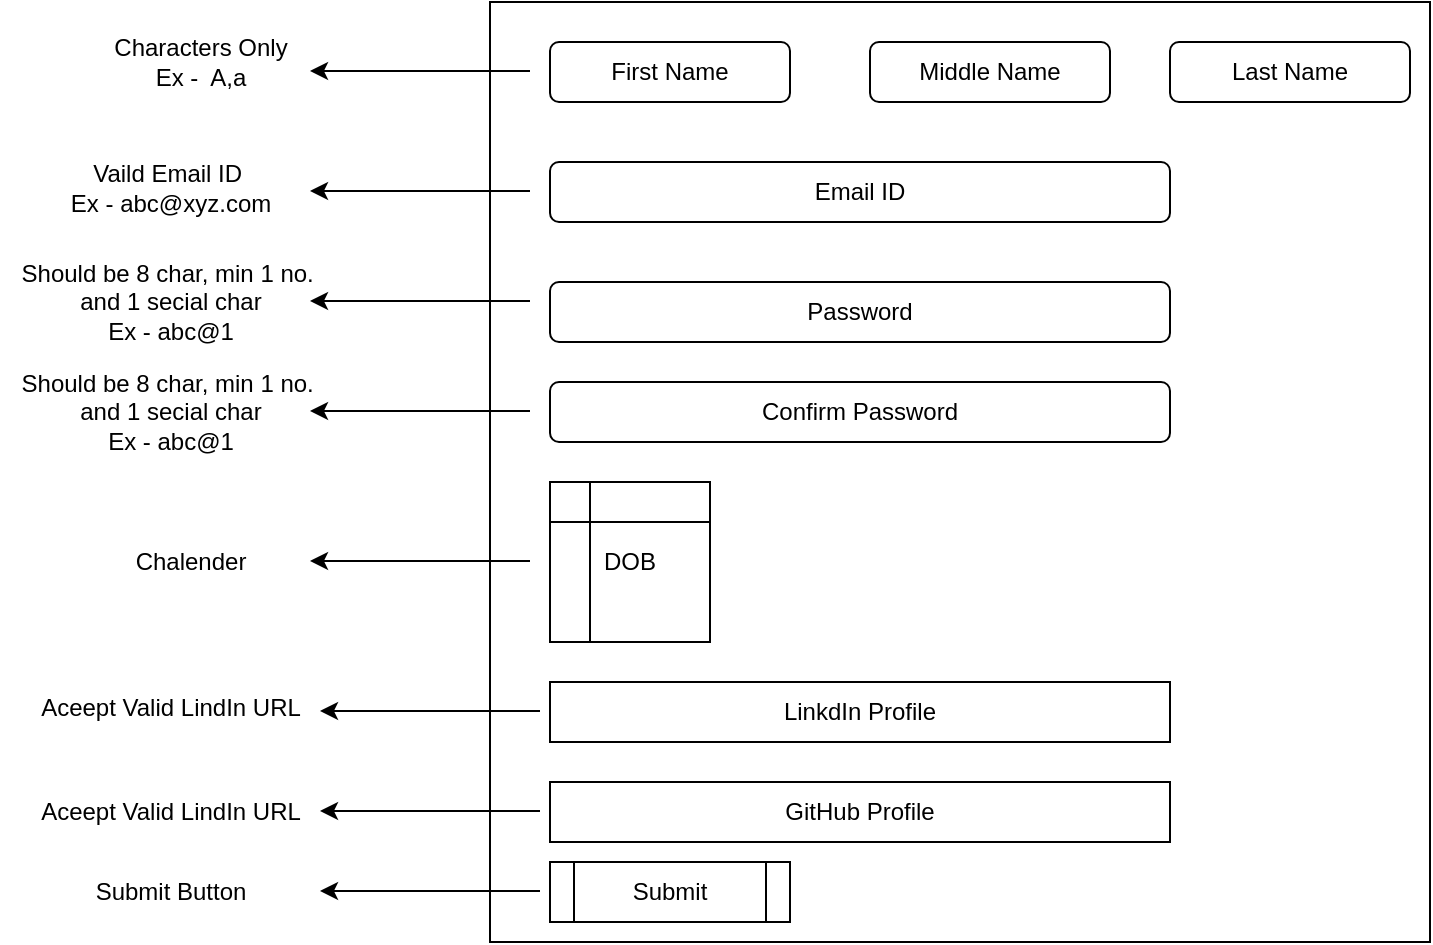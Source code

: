 <mxfile version="21.3.7" type="device">
  <diagram name="Page-1" id="vID8HpEUAzMCHLYcZwtL">
    <mxGraphModel dx="1954" dy="516" grid="1" gridSize="10" guides="1" tooltips="1" connect="1" arrows="1" fold="1" page="1" pageScale="1" pageWidth="850" pageHeight="1100" math="0" shadow="0">
      <root>
        <mxCell id="0" />
        <mxCell id="1" parent="0" />
        <mxCell id="_hkP8uUhUcBYJj01rjYP-1" value="" style="whiteSpace=wrap;html=1;aspect=fixed;" vertex="1" parent="1">
          <mxGeometry x="190" y="70" width="470" height="470" as="geometry" />
        </mxCell>
        <mxCell id="_hkP8uUhUcBYJj01rjYP-2" value="First Name" style="rounded=1;whiteSpace=wrap;html=1;" vertex="1" parent="1">
          <mxGeometry x="220" y="90" width="120" height="30" as="geometry" />
        </mxCell>
        <mxCell id="_hkP8uUhUcBYJj01rjYP-3" value="Middle Name" style="rounded=1;whiteSpace=wrap;html=1;" vertex="1" parent="1">
          <mxGeometry x="380" y="90" width="120" height="30" as="geometry" />
        </mxCell>
        <mxCell id="_hkP8uUhUcBYJj01rjYP-4" value="Last Name" style="rounded=1;whiteSpace=wrap;html=1;" vertex="1" parent="1">
          <mxGeometry x="530" y="90" width="120" height="30" as="geometry" />
        </mxCell>
        <mxCell id="_hkP8uUhUcBYJj01rjYP-5" value="Email ID" style="rounded=1;whiteSpace=wrap;html=1;" vertex="1" parent="1">
          <mxGeometry x="220" y="150" width="310" height="30" as="geometry" />
        </mxCell>
        <mxCell id="_hkP8uUhUcBYJj01rjYP-6" value="Password" style="rounded=1;whiteSpace=wrap;html=1;" vertex="1" parent="1">
          <mxGeometry x="220" y="210" width="310" height="30" as="geometry" />
        </mxCell>
        <mxCell id="_hkP8uUhUcBYJj01rjYP-7" value="Confirm Password" style="rounded=1;whiteSpace=wrap;html=1;" vertex="1" parent="1">
          <mxGeometry x="220" y="260" width="310" height="30" as="geometry" />
        </mxCell>
        <mxCell id="_hkP8uUhUcBYJj01rjYP-8" value="DOB" style="shape=internalStorage;whiteSpace=wrap;html=1;backgroundOutline=1;" vertex="1" parent="1">
          <mxGeometry x="220" y="310" width="80" height="80" as="geometry" />
        </mxCell>
        <mxCell id="_hkP8uUhUcBYJj01rjYP-9" value="LinkdIn Profile" style="rounded=0;whiteSpace=wrap;html=1;" vertex="1" parent="1">
          <mxGeometry x="220" y="410" width="310" height="30" as="geometry" />
        </mxCell>
        <mxCell id="_hkP8uUhUcBYJj01rjYP-10" value="GitHub Profile" style="rounded=0;whiteSpace=wrap;html=1;" vertex="1" parent="1">
          <mxGeometry x="220" y="460" width="310" height="30" as="geometry" />
        </mxCell>
        <mxCell id="_hkP8uUhUcBYJj01rjYP-11" value="Submit" style="shape=process;whiteSpace=wrap;html=1;backgroundOutline=1;" vertex="1" parent="1">
          <mxGeometry x="220" y="500" width="120" height="30" as="geometry" />
        </mxCell>
        <mxCell id="_hkP8uUhUcBYJj01rjYP-14" value="" style="edgeStyle=orthogonalEdgeStyle;rounded=0;orthogonalLoop=1;jettySize=auto;html=1;" edge="1" parent="1">
          <mxGeometry relative="1" as="geometry">
            <mxPoint x="110" y="104.5" as="sourcePoint" />
            <mxPoint x="100" y="104.5" as="targetPoint" />
            <Array as="points">
              <mxPoint x="210" y="105" />
              <mxPoint x="210" y="105" />
            </Array>
          </mxGeometry>
        </mxCell>
        <mxCell id="_hkP8uUhUcBYJj01rjYP-13" value="Characters Only&lt;br&gt;Ex -&amp;nbsp; A,a" style="text;html=1;align=center;verticalAlign=middle;resizable=0;points=[];autosize=1;strokeColor=none;fillColor=none;" vertex="1" parent="1">
          <mxGeometry x="-10" y="80" width="110" height="40" as="geometry" />
        </mxCell>
        <mxCell id="_hkP8uUhUcBYJj01rjYP-15" value="" style="edgeStyle=orthogonalEdgeStyle;rounded=0;orthogonalLoop=1;jettySize=auto;html=1;" edge="1" parent="1">
          <mxGeometry relative="1" as="geometry">
            <mxPoint x="110" y="164.5" as="sourcePoint" />
            <mxPoint x="100" y="164.5" as="targetPoint" />
            <Array as="points">
              <mxPoint x="210" y="165" />
              <mxPoint x="210" y="165" />
            </Array>
          </mxGeometry>
        </mxCell>
        <mxCell id="_hkP8uUhUcBYJj01rjYP-16" value="Vaild Email ID&amp;nbsp;&lt;br&gt;Ex - abc@xyz.com" style="text;html=1;align=center;verticalAlign=middle;resizable=0;points=[];autosize=1;strokeColor=none;fillColor=none;" vertex="1" parent="1">
          <mxGeometry x="-30" y="143" width="120" height="40" as="geometry" />
        </mxCell>
        <mxCell id="_hkP8uUhUcBYJj01rjYP-17" value="Should be 8 char, min 1 no.&amp;nbsp;&lt;br&gt;and 1 secial char&lt;br&gt;Ex - abc@1" style="text;html=1;align=center;verticalAlign=middle;resizable=0;points=[];autosize=1;strokeColor=none;fillColor=none;" vertex="1" parent="1">
          <mxGeometry x="-55" y="190" width="170" height="60" as="geometry" />
        </mxCell>
        <mxCell id="_hkP8uUhUcBYJj01rjYP-18" value="" style="edgeStyle=orthogonalEdgeStyle;rounded=0;orthogonalLoop=1;jettySize=auto;html=1;" edge="1" parent="1">
          <mxGeometry relative="1" as="geometry">
            <mxPoint x="110" y="219.5" as="sourcePoint" />
            <mxPoint x="100" y="219.5" as="targetPoint" />
            <Array as="points">
              <mxPoint x="210" y="220" />
              <mxPoint x="210" y="220" />
            </Array>
          </mxGeometry>
        </mxCell>
        <mxCell id="_hkP8uUhUcBYJj01rjYP-19" value="" style="edgeStyle=orthogonalEdgeStyle;rounded=0;orthogonalLoop=1;jettySize=auto;html=1;" edge="1" parent="1">
          <mxGeometry relative="1" as="geometry">
            <mxPoint x="110" y="274.5" as="sourcePoint" />
            <mxPoint x="100" y="274.5" as="targetPoint" />
            <Array as="points">
              <mxPoint x="210" y="275" />
              <mxPoint x="210" y="275" />
            </Array>
          </mxGeometry>
        </mxCell>
        <mxCell id="_hkP8uUhUcBYJj01rjYP-21" value="Should be 8 char, min 1 no.&amp;nbsp;&lt;br&gt;and 1 secial char&lt;br&gt;Ex - abc@1" style="text;html=1;align=center;verticalAlign=middle;resizable=0;points=[];autosize=1;strokeColor=none;fillColor=none;" vertex="1" parent="1">
          <mxGeometry x="-55" y="245" width="170" height="60" as="geometry" />
        </mxCell>
        <mxCell id="_hkP8uUhUcBYJj01rjYP-22" value="Chalender" style="text;html=1;align=center;verticalAlign=middle;resizable=0;points=[];autosize=1;strokeColor=none;fillColor=none;" vertex="1" parent="1">
          <mxGeometry y="335" width="80" height="30" as="geometry" />
        </mxCell>
        <mxCell id="_hkP8uUhUcBYJj01rjYP-23" value="Aceept Valid LindIn URL" style="text;html=1;align=center;verticalAlign=middle;resizable=0;points=[];autosize=1;strokeColor=none;fillColor=none;" vertex="1" parent="1">
          <mxGeometry x="-45" y="408" width="150" height="30" as="geometry" />
        </mxCell>
        <mxCell id="_hkP8uUhUcBYJj01rjYP-24" value="" style="edgeStyle=orthogonalEdgeStyle;rounded=0;orthogonalLoop=1;jettySize=auto;html=1;" edge="1" parent="1">
          <mxGeometry relative="1" as="geometry">
            <mxPoint x="110" y="349.5" as="sourcePoint" />
            <mxPoint x="100" y="349.5" as="targetPoint" />
            <Array as="points">
              <mxPoint x="210" y="350" />
              <mxPoint x="210" y="350" />
            </Array>
          </mxGeometry>
        </mxCell>
        <mxCell id="_hkP8uUhUcBYJj01rjYP-25" value="" style="edgeStyle=orthogonalEdgeStyle;rounded=0;orthogonalLoop=1;jettySize=auto;html=1;" edge="1" parent="1">
          <mxGeometry relative="1" as="geometry">
            <mxPoint x="115" y="424.5" as="sourcePoint" />
            <mxPoint x="105" y="424.5" as="targetPoint" />
            <Array as="points">
              <mxPoint x="215" y="425" />
              <mxPoint x="215" y="425" />
            </Array>
          </mxGeometry>
        </mxCell>
        <mxCell id="_hkP8uUhUcBYJj01rjYP-27" value="Aceept Valid LindIn URL" style="text;html=1;align=center;verticalAlign=middle;resizable=0;points=[];autosize=1;strokeColor=none;fillColor=none;" vertex="1" parent="1">
          <mxGeometry x="-45" y="460" width="150" height="30" as="geometry" />
        </mxCell>
        <mxCell id="_hkP8uUhUcBYJj01rjYP-28" value="" style="edgeStyle=orthogonalEdgeStyle;rounded=0;orthogonalLoop=1;jettySize=auto;html=1;" edge="1" parent="1">
          <mxGeometry relative="1" as="geometry">
            <mxPoint x="115" y="474.5" as="sourcePoint" />
            <mxPoint x="105" y="474.5" as="targetPoint" />
            <Array as="points">
              <mxPoint x="215" y="475" />
              <mxPoint x="215" y="475" />
            </Array>
          </mxGeometry>
        </mxCell>
        <mxCell id="_hkP8uUhUcBYJj01rjYP-29" value="Submit Button" style="text;html=1;align=center;verticalAlign=middle;resizable=0;points=[];autosize=1;strokeColor=none;fillColor=none;" vertex="1" parent="1">
          <mxGeometry x="-20" y="500" width="100" height="30" as="geometry" />
        </mxCell>
        <mxCell id="_hkP8uUhUcBYJj01rjYP-30" value="" style="edgeStyle=orthogonalEdgeStyle;rounded=0;orthogonalLoop=1;jettySize=auto;html=1;" edge="1" parent="1">
          <mxGeometry relative="1" as="geometry">
            <mxPoint x="115" y="514.5" as="sourcePoint" />
            <mxPoint x="105" y="514.5" as="targetPoint" />
            <Array as="points">
              <mxPoint x="215" y="515" />
              <mxPoint x="215" y="515" />
            </Array>
          </mxGeometry>
        </mxCell>
      </root>
    </mxGraphModel>
  </diagram>
</mxfile>
